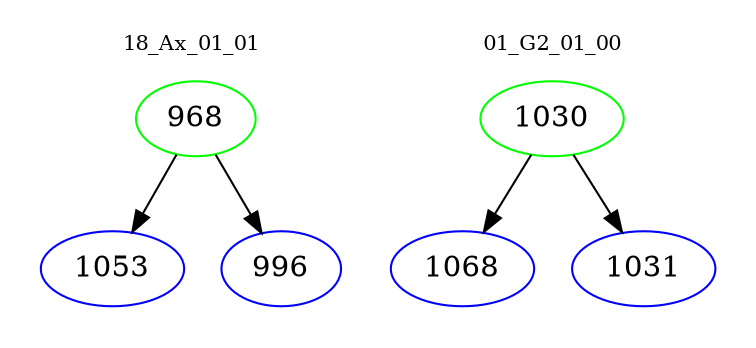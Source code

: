 digraph{
subgraph cluster_0 {
color = white
label = "18_Ax_01_01";
fontsize=10;
T0_968 [label="968", color="green"]
T0_968 -> T0_1053 [color="black"]
T0_1053 [label="1053", color="blue"]
T0_968 -> T0_996 [color="black"]
T0_996 [label="996", color="blue"]
}
subgraph cluster_1 {
color = white
label = "01_G2_01_00";
fontsize=10;
T1_1030 [label="1030", color="green"]
T1_1030 -> T1_1068 [color="black"]
T1_1068 [label="1068", color="blue"]
T1_1030 -> T1_1031 [color="black"]
T1_1031 [label="1031", color="blue"]
}
}
